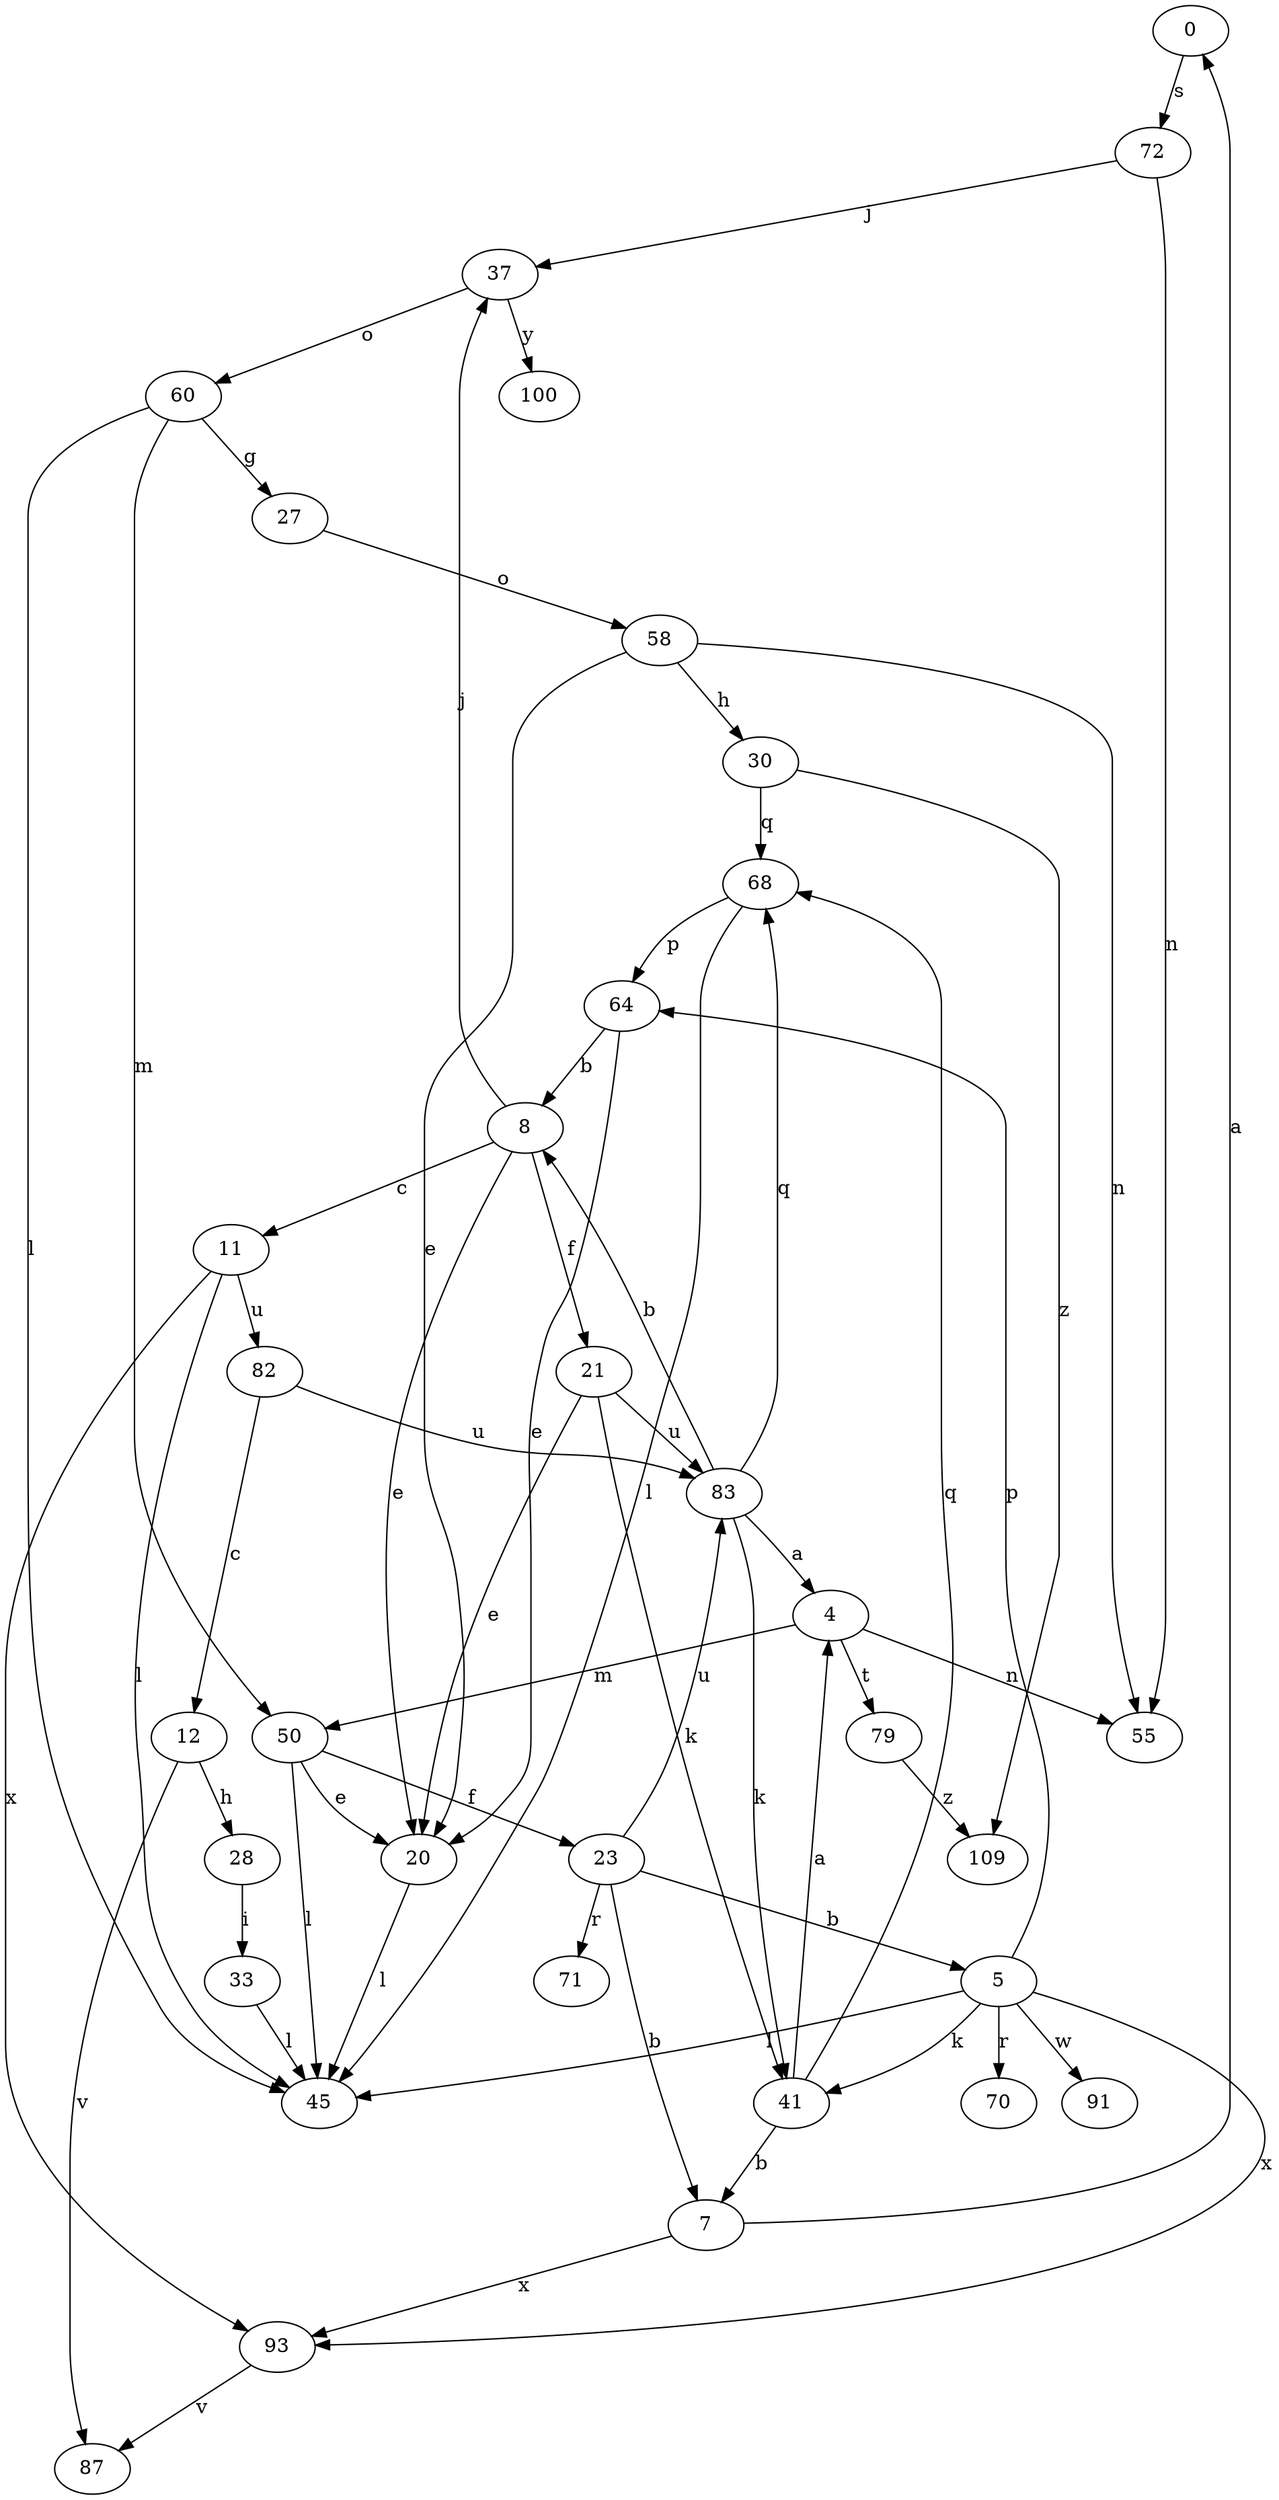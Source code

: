 strict digraph  {
0;
4;
5;
7;
8;
11;
12;
20;
21;
23;
27;
28;
30;
33;
37;
41;
45;
50;
55;
58;
60;
64;
68;
70;
71;
72;
79;
82;
83;
87;
91;
93;
100;
109;
0 -> 72  [label=s];
4 -> 50  [label=m];
4 -> 55  [label=n];
4 -> 79  [label=t];
5 -> 41  [label=k];
5 -> 45  [label=l];
5 -> 64  [label=p];
5 -> 70  [label=r];
5 -> 91  [label=w];
5 -> 93  [label=x];
7 -> 0  [label=a];
7 -> 93  [label=x];
8 -> 11  [label=c];
8 -> 20  [label=e];
8 -> 21  [label=f];
8 -> 37  [label=j];
11 -> 45  [label=l];
11 -> 82  [label=u];
11 -> 93  [label=x];
12 -> 28  [label=h];
12 -> 87  [label=v];
20 -> 45  [label=l];
21 -> 20  [label=e];
21 -> 41  [label=k];
21 -> 83  [label=u];
23 -> 5  [label=b];
23 -> 7  [label=b];
23 -> 71  [label=r];
23 -> 83  [label=u];
27 -> 58  [label=o];
28 -> 33  [label=i];
30 -> 68  [label=q];
30 -> 109  [label=z];
33 -> 45  [label=l];
37 -> 60  [label=o];
37 -> 100  [label=y];
41 -> 4  [label=a];
41 -> 7  [label=b];
41 -> 68  [label=q];
50 -> 20  [label=e];
50 -> 23  [label=f];
50 -> 45  [label=l];
58 -> 20  [label=e];
58 -> 30  [label=h];
58 -> 55  [label=n];
60 -> 27  [label=g];
60 -> 45  [label=l];
60 -> 50  [label=m];
64 -> 8  [label=b];
64 -> 20  [label=e];
68 -> 45  [label=l];
68 -> 64  [label=p];
72 -> 37  [label=j];
72 -> 55  [label=n];
79 -> 109  [label=z];
82 -> 12  [label=c];
82 -> 83  [label=u];
83 -> 4  [label=a];
83 -> 8  [label=b];
83 -> 41  [label=k];
83 -> 68  [label=q];
93 -> 87  [label=v];
}
